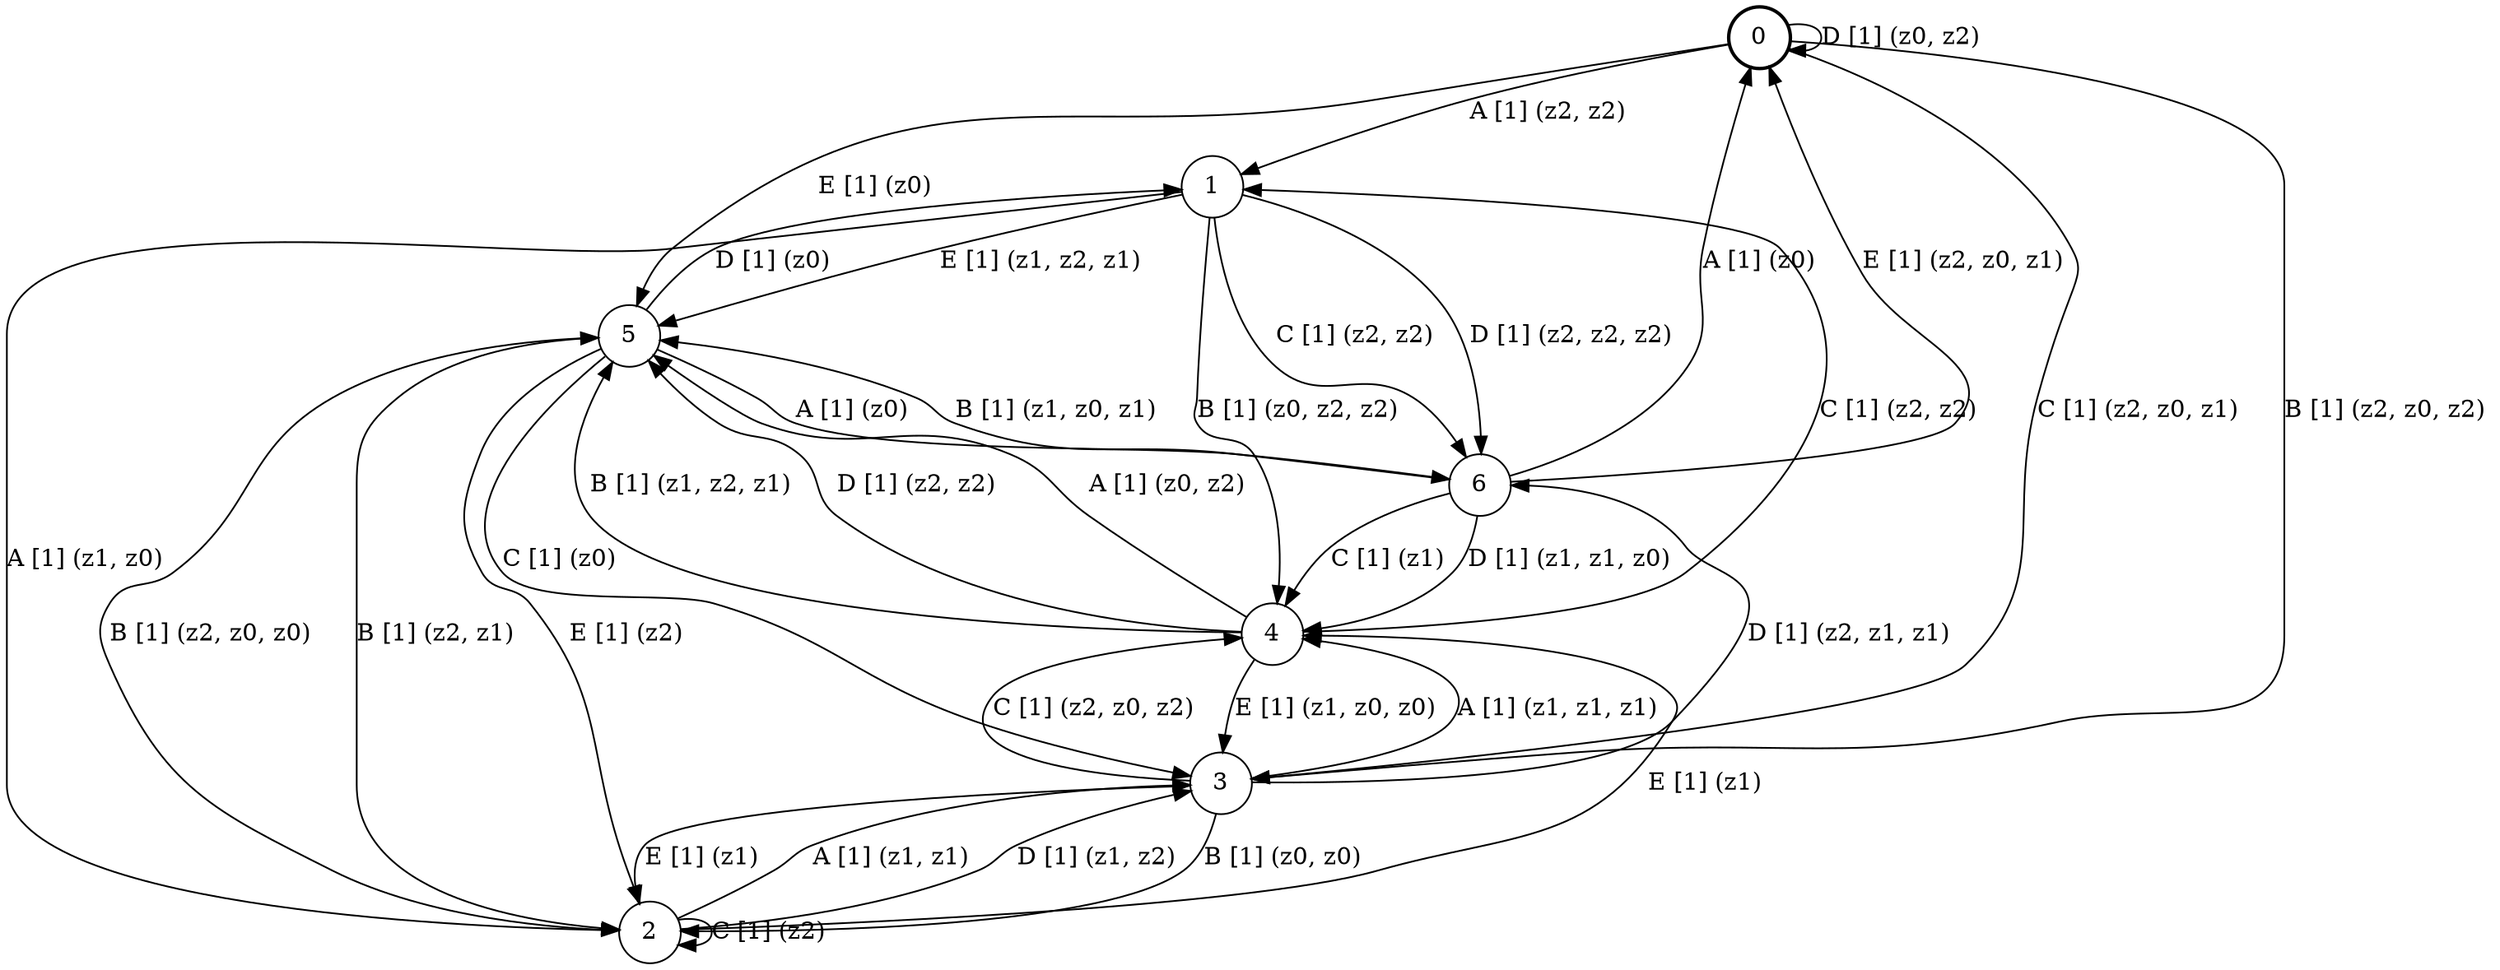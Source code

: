 # generated file, don't try to modify
# command: dot -Tpng <filename> > tree.png
digraph Automaton {
    node [shape = circle];
    0 [style = "bold"];
    0 -> 1 [label = "A [1] (z2, z2) "];
    0 -> 3 [label = "B [1] (z2, z0, z2) "];
    0 -> 3 [label = "C [1] (z2, z0, z1) "];
    0 -> 0 [label = "D [1] (z0, z2) "];
    0 -> 5 [label = "E [1] (z0) "];
    1 -> 2 [label = "A [1] (z1, z0) "];
    1 -> 4 [label = "B [1] (z0, z2, z2) "];
    1 -> 6 [label = "C [1] (z2, z2) "];
    1 -> 6 [label = "D [1] (z2, z2, z2) "];
    1 -> 5 [label = "E [1] (z1, z2, z1) "];
    2 -> 3 [label = "A [1] (z1, z1) "];
    2 -> 5 [label = "B [1] (z2, z0, z0) "];
    2 -> 2 [label = "C [1] (z2) "];
    2 -> 3 [label = "D [1] (z1, z2) "];
    2 -> 4 [label = "E [1] (z1) "];
    3 -> 4 [label = "A [1] (z1, z1, z1) "];
    3 -> 2 [label = "B [1] (z0, z0) "];
    3 -> 4 [label = "C [1] (z2, z0, z2) "];
    3 -> 6 [label = "D [1] (z2, z1, z1) "];
    3 -> 2 [label = "E [1] (z1) "];
    4 -> 5 [label = "A [1] (z0, z2) "];
    4 -> 5 [label = "B [1] (z1, z2, z1) "];
    4 -> 1 [label = "C [1] (z2, z2) "];
    4 -> 5 [label = "D [1] (z2, z2) "];
    4 -> 3 [label = "E [1] (z1, z0, z0) "];
    5 -> 6 [label = "A [1] (z0) "];
    5 -> 2 [label = "B [1] (z2, z1) "];
    5 -> 3 [label = "C [1] (z0) "];
    5 -> 1 [label = "D [1] (z0) "];
    5 -> 2 [label = "E [1] (z2) "];
    6 -> 0 [label = "A [1] (z0) "];
    6 -> 5 [label = "B [1] (z1, z0, z1) "];
    6 -> 4 [label = "C [1] (z1) "];
    6 -> 4 [label = "D [1] (z1, z1, z0) "];
    6 -> 0 [label = "E [1] (z2, z0, z1) "];
}
